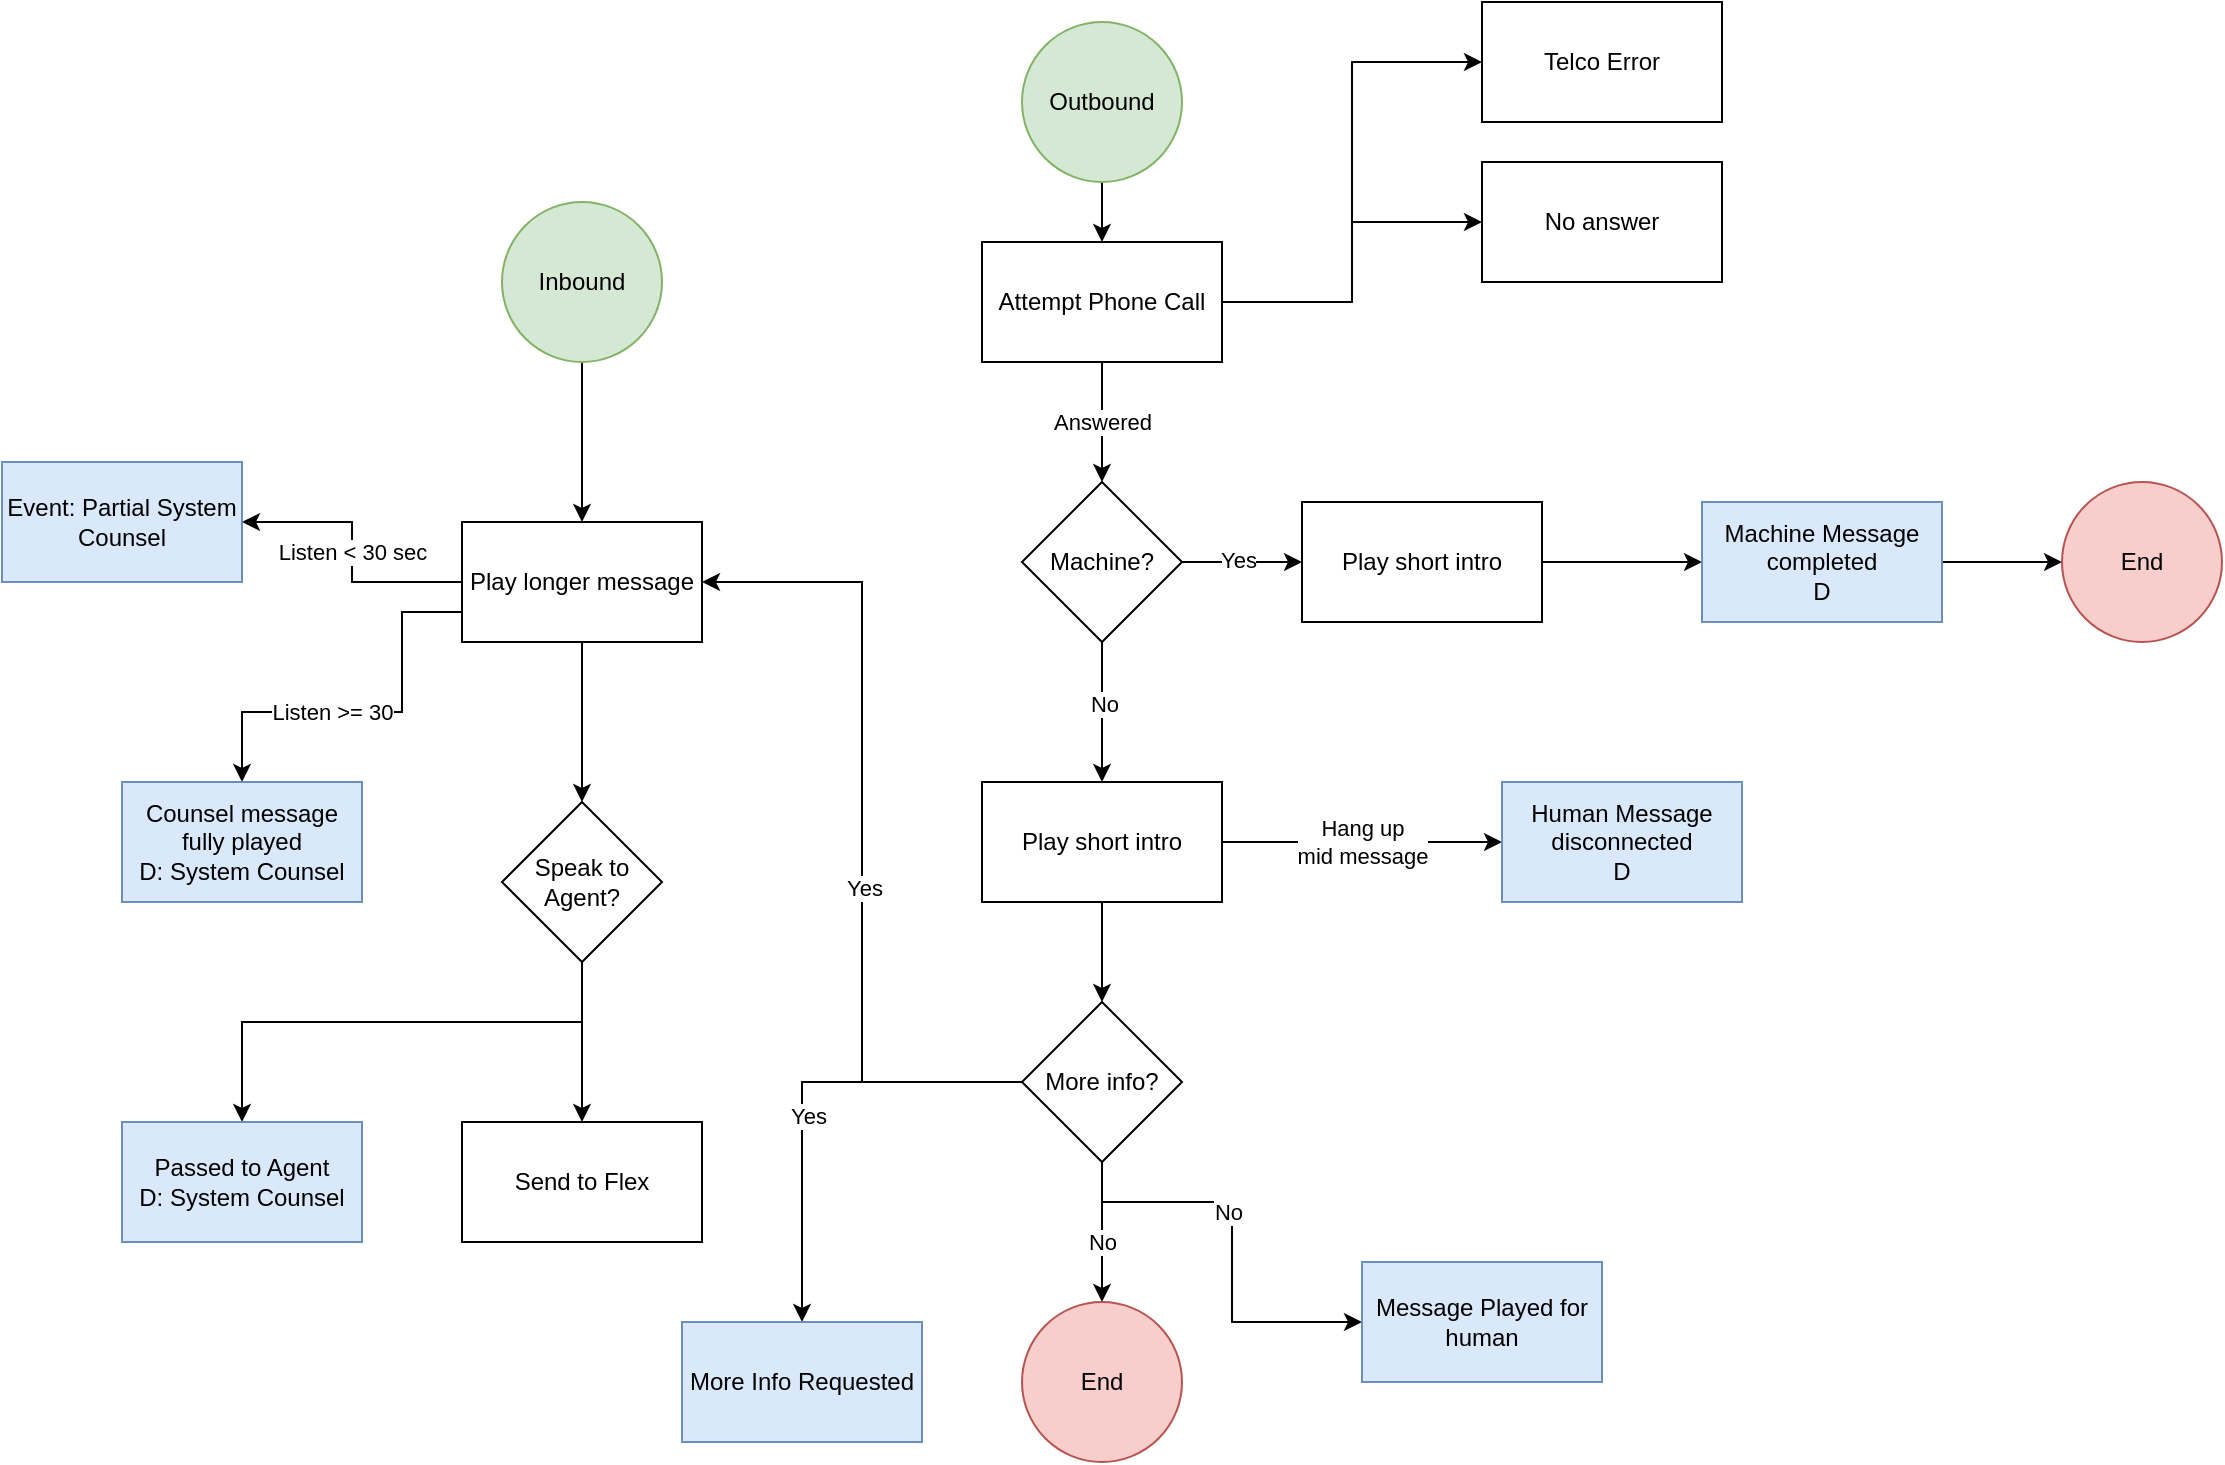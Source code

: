<mxfile version="17.4.3" type="github">
  <diagram id="5HC-pcOWHWcu-DSq-r_J" name="Page-1">
    <mxGraphModel dx="1757" dy="1078" grid="1" gridSize="10" guides="1" tooltips="1" connect="1" arrows="1" fold="1" page="1" pageScale="1" pageWidth="850" pageHeight="1100" math="0" shadow="0">
      <root>
        <mxCell id="0" />
        <mxCell id="1" parent="0" />
        <mxCell id="h_MuEBLozcbpam1zxxS4-10" style="edgeStyle=orthogonalEdgeStyle;rounded=0;orthogonalLoop=1;jettySize=auto;html=1;entryX=0.5;entryY=0;entryDx=0;entryDy=0;" edge="1" parent="1" source="h_MuEBLozcbpam1zxxS4-1" target="h_MuEBLozcbpam1zxxS4-43">
          <mxGeometry relative="1" as="geometry" />
        </mxCell>
        <mxCell id="h_MuEBLozcbpam1zxxS4-1" value="Outbound" style="ellipse;whiteSpace=wrap;html=1;aspect=fixed;fillColor=#d5e8d4;strokeColor=#82b366;" vertex="1" parent="1">
          <mxGeometry x="550" y="60" width="80" height="80" as="geometry" />
        </mxCell>
        <mxCell id="h_MuEBLozcbpam1zxxS4-14" style="edgeStyle=orthogonalEdgeStyle;rounded=0;orthogonalLoop=1;jettySize=auto;html=1;" edge="1" parent="1" source="h_MuEBLozcbpam1zxxS4-2" target="h_MuEBLozcbpam1zxxS4-5">
          <mxGeometry relative="1" as="geometry" />
        </mxCell>
        <mxCell id="h_MuEBLozcbpam1zxxS4-2" value="Inbound" style="ellipse;whiteSpace=wrap;html=1;aspect=fixed;fillColor=#d5e8d4;strokeColor=#82b366;" vertex="1" parent="1">
          <mxGeometry x="290" y="150" width="80" height="80" as="geometry" />
        </mxCell>
        <mxCell id="h_MuEBLozcbpam1zxxS4-12" style="edgeStyle=orthogonalEdgeStyle;rounded=0;orthogonalLoop=1;jettySize=auto;html=1;" edge="1" parent="1" source="h_MuEBLozcbpam1zxxS4-3" target="h_MuEBLozcbpam1zxxS4-11">
          <mxGeometry relative="1" as="geometry" />
        </mxCell>
        <mxCell id="h_MuEBLozcbpam1zxxS4-29" value="Hang up &lt;br&gt;mid message" style="edgeStyle=orthogonalEdgeStyle;rounded=0;orthogonalLoop=1;jettySize=auto;html=1;" edge="1" parent="1" source="h_MuEBLozcbpam1zxxS4-3" target="h_MuEBLozcbpam1zxxS4-28">
          <mxGeometry relative="1" as="geometry" />
        </mxCell>
        <mxCell id="h_MuEBLozcbpam1zxxS4-31" style="edgeStyle=orthogonalEdgeStyle;rounded=0;orthogonalLoop=1;jettySize=auto;html=1;entryX=0;entryY=0.5;entryDx=0;entryDy=0;" edge="1" parent="1" target="h_MuEBLozcbpam1zxxS4-30">
          <mxGeometry relative="1" as="geometry">
            <mxPoint x="590" y="630" as="sourcePoint" />
            <Array as="points">
              <mxPoint x="590" y="650" />
              <mxPoint x="655" y="650" />
              <mxPoint x="655" y="710" />
            </Array>
          </mxGeometry>
        </mxCell>
        <mxCell id="h_MuEBLozcbpam1zxxS4-32" value="No" style="edgeLabel;html=1;align=center;verticalAlign=middle;resizable=0;points=[];" vertex="1" connectable="0" parent="h_MuEBLozcbpam1zxxS4-31">
          <mxGeometry x="-0.141" y="-2" relative="1" as="geometry">
            <mxPoint as="offset" />
          </mxGeometry>
        </mxCell>
        <mxCell id="h_MuEBLozcbpam1zxxS4-3" value="Play short intro" style="rounded=0;whiteSpace=wrap;html=1;" vertex="1" parent="1">
          <mxGeometry x="530" y="440" width="120" height="60" as="geometry" />
        </mxCell>
        <mxCell id="h_MuEBLozcbpam1zxxS4-6" style="edgeStyle=orthogonalEdgeStyle;rounded=0;orthogonalLoop=1;jettySize=auto;html=1;" edge="1" parent="1" source="h_MuEBLozcbpam1zxxS4-4" target="h_MuEBLozcbpam1zxxS4-3">
          <mxGeometry relative="1" as="geometry" />
        </mxCell>
        <mxCell id="h_MuEBLozcbpam1zxxS4-7" value="No" style="edgeLabel;html=1;align=center;verticalAlign=middle;resizable=0;points=[];" vertex="1" connectable="0" parent="h_MuEBLozcbpam1zxxS4-6">
          <mxGeometry x="-0.114" y="1" relative="1" as="geometry">
            <mxPoint as="offset" />
          </mxGeometry>
        </mxCell>
        <mxCell id="h_MuEBLozcbpam1zxxS4-9" style="edgeStyle=orthogonalEdgeStyle;rounded=0;orthogonalLoop=1;jettySize=auto;html=1;" edge="1" parent="1" source="h_MuEBLozcbpam1zxxS4-4" target="h_MuEBLozcbpam1zxxS4-8">
          <mxGeometry relative="1" as="geometry" />
        </mxCell>
        <mxCell id="h_MuEBLozcbpam1zxxS4-23" value="Yes" style="edgeLabel;html=1;align=center;verticalAlign=middle;resizable=0;points=[];" vertex="1" connectable="0" parent="h_MuEBLozcbpam1zxxS4-9">
          <mxGeometry x="-0.067" y="1" relative="1" as="geometry">
            <mxPoint as="offset" />
          </mxGeometry>
        </mxCell>
        <mxCell id="h_MuEBLozcbpam1zxxS4-4" value="Machine?" style="rhombus;whiteSpace=wrap;html=1;" vertex="1" parent="1">
          <mxGeometry x="550" y="290" width="80" height="80" as="geometry" />
        </mxCell>
        <mxCell id="h_MuEBLozcbpam1zxxS4-16" style="edgeStyle=orthogonalEdgeStyle;rounded=0;orthogonalLoop=1;jettySize=auto;html=1;" edge="1" parent="1" source="h_MuEBLozcbpam1zxxS4-5" target="h_MuEBLozcbpam1zxxS4-15">
          <mxGeometry relative="1" as="geometry" />
        </mxCell>
        <mxCell id="h_MuEBLozcbpam1zxxS4-37" style="edgeStyle=orthogonalEdgeStyle;rounded=0;orthogonalLoop=1;jettySize=auto;html=1;exitX=0;exitY=0.75;exitDx=0;exitDy=0;entryX=0.5;entryY=0;entryDx=0;entryDy=0;" edge="1" parent="1" source="h_MuEBLozcbpam1zxxS4-5" target="h_MuEBLozcbpam1zxxS4-36">
          <mxGeometry relative="1" as="geometry">
            <Array as="points">
              <mxPoint x="240" y="355" />
              <mxPoint x="240" y="405" />
              <mxPoint x="160" y="405" />
            </Array>
          </mxGeometry>
        </mxCell>
        <mxCell id="h_MuEBLozcbpam1zxxS4-38" value="Listen &amp;gt;= 30" style="edgeLabel;html=1;align=center;verticalAlign=middle;resizable=0;points=[];" vertex="1" connectable="0" parent="h_MuEBLozcbpam1zxxS4-37">
          <mxGeometry x="0.181" relative="1" as="geometry">
            <mxPoint as="offset" />
          </mxGeometry>
        </mxCell>
        <mxCell id="h_MuEBLozcbpam1zxxS4-40" value="Listen &amp;lt; 30 sec" style="edgeStyle=orthogonalEdgeStyle;rounded=0;orthogonalLoop=1;jettySize=auto;html=1;" edge="1" parent="1" source="h_MuEBLozcbpam1zxxS4-5" target="h_MuEBLozcbpam1zxxS4-39">
          <mxGeometry relative="1" as="geometry" />
        </mxCell>
        <mxCell id="h_MuEBLozcbpam1zxxS4-5" value="Play longer message" style="rounded=0;whiteSpace=wrap;html=1;" vertex="1" parent="1">
          <mxGeometry x="270" y="310" width="120" height="60" as="geometry" />
        </mxCell>
        <mxCell id="h_MuEBLozcbpam1zxxS4-25" value="" style="edgeStyle=orthogonalEdgeStyle;rounded=0;orthogonalLoop=1;jettySize=auto;html=1;" edge="1" parent="1" source="h_MuEBLozcbpam1zxxS4-8" target="h_MuEBLozcbpam1zxxS4-24">
          <mxGeometry relative="1" as="geometry" />
        </mxCell>
        <mxCell id="h_MuEBLozcbpam1zxxS4-8" value="Play short intro" style="rounded=0;whiteSpace=wrap;html=1;" vertex="1" parent="1">
          <mxGeometry x="690" y="300" width="120" height="60" as="geometry" />
        </mxCell>
        <mxCell id="h_MuEBLozcbpam1zxxS4-13" style="edgeStyle=orthogonalEdgeStyle;rounded=0;orthogonalLoop=1;jettySize=auto;html=1;entryX=1;entryY=0.5;entryDx=0;entryDy=0;" edge="1" parent="1" source="h_MuEBLozcbpam1zxxS4-11" target="h_MuEBLozcbpam1zxxS4-5">
          <mxGeometry relative="1" as="geometry" />
        </mxCell>
        <mxCell id="h_MuEBLozcbpam1zxxS4-21" value="Yes" style="edgeLabel;html=1;align=center;verticalAlign=middle;resizable=0;points=[];" vertex="1" connectable="0" parent="h_MuEBLozcbpam1zxxS4-13">
          <mxGeometry x="-0.137" y="-1" relative="1" as="geometry">
            <mxPoint as="offset" />
          </mxGeometry>
        </mxCell>
        <mxCell id="h_MuEBLozcbpam1zxxS4-20" style="edgeStyle=orthogonalEdgeStyle;rounded=0;orthogonalLoop=1;jettySize=auto;html=1;" edge="1" parent="1" source="h_MuEBLozcbpam1zxxS4-11" target="h_MuEBLozcbpam1zxxS4-19">
          <mxGeometry relative="1" as="geometry" />
        </mxCell>
        <mxCell id="h_MuEBLozcbpam1zxxS4-22" value="No" style="edgeLabel;html=1;align=center;verticalAlign=middle;resizable=0;points=[];" vertex="1" connectable="0" parent="h_MuEBLozcbpam1zxxS4-20">
          <mxGeometry x="0.143" relative="1" as="geometry">
            <mxPoint as="offset" />
          </mxGeometry>
        </mxCell>
        <mxCell id="h_MuEBLozcbpam1zxxS4-34" style="edgeStyle=orthogonalEdgeStyle;rounded=0;orthogonalLoop=1;jettySize=auto;html=1;entryX=0.5;entryY=0;entryDx=0;entryDy=0;" edge="1" parent="1" source="h_MuEBLozcbpam1zxxS4-11" target="h_MuEBLozcbpam1zxxS4-33">
          <mxGeometry relative="1" as="geometry" />
        </mxCell>
        <mxCell id="h_MuEBLozcbpam1zxxS4-35" value="Yes" style="edgeLabel;html=1;align=center;verticalAlign=middle;resizable=0;points=[];" vertex="1" connectable="0" parent="h_MuEBLozcbpam1zxxS4-34">
          <mxGeometry x="0.104" y="3" relative="1" as="geometry">
            <mxPoint as="offset" />
          </mxGeometry>
        </mxCell>
        <mxCell id="h_MuEBLozcbpam1zxxS4-11" value="More info?" style="rhombus;whiteSpace=wrap;html=1;" vertex="1" parent="1">
          <mxGeometry x="550" y="550" width="80" height="80" as="geometry" />
        </mxCell>
        <mxCell id="h_MuEBLozcbpam1zxxS4-18" style="edgeStyle=orthogonalEdgeStyle;rounded=0;orthogonalLoop=1;jettySize=auto;html=1;entryX=0.5;entryY=0;entryDx=0;entryDy=0;" edge="1" parent="1" source="h_MuEBLozcbpam1zxxS4-15" target="h_MuEBLozcbpam1zxxS4-17">
          <mxGeometry relative="1" as="geometry" />
        </mxCell>
        <mxCell id="h_MuEBLozcbpam1zxxS4-42" style="edgeStyle=orthogonalEdgeStyle;rounded=0;orthogonalLoop=1;jettySize=auto;html=1;" edge="1" parent="1" source="h_MuEBLozcbpam1zxxS4-15" target="h_MuEBLozcbpam1zxxS4-41">
          <mxGeometry relative="1" as="geometry">
            <Array as="points">
              <mxPoint x="330" y="560" />
              <mxPoint x="160" y="560" />
            </Array>
          </mxGeometry>
        </mxCell>
        <mxCell id="h_MuEBLozcbpam1zxxS4-15" value="Speak to Agent?" style="rhombus;whiteSpace=wrap;html=1;" vertex="1" parent="1">
          <mxGeometry x="290" y="450" width="80" height="80" as="geometry" />
        </mxCell>
        <mxCell id="h_MuEBLozcbpam1zxxS4-17" value="Send to Flex" style="rounded=0;whiteSpace=wrap;html=1;" vertex="1" parent="1">
          <mxGeometry x="270" y="610" width="120" height="60" as="geometry" />
        </mxCell>
        <mxCell id="h_MuEBLozcbpam1zxxS4-19" value="End" style="ellipse;whiteSpace=wrap;html=1;aspect=fixed;fillColor=#f8cecc;strokeColor=#b85450;" vertex="1" parent="1">
          <mxGeometry x="550" y="700" width="80" height="80" as="geometry" />
        </mxCell>
        <mxCell id="h_MuEBLozcbpam1zxxS4-27" style="edgeStyle=orthogonalEdgeStyle;rounded=0;orthogonalLoop=1;jettySize=auto;html=1;" edge="1" parent="1" source="h_MuEBLozcbpam1zxxS4-24" target="h_MuEBLozcbpam1zxxS4-26">
          <mxGeometry relative="1" as="geometry" />
        </mxCell>
        <mxCell id="h_MuEBLozcbpam1zxxS4-24" value="Machine Message completed&lt;br&gt;D" style="whiteSpace=wrap;html=1;rounded=0;fillColor=#dae8fc;strokeColor=#6c8ebf;" vertex="1" parent="1">
          <mxGeometry x="890" y="300" width="120" height="60" as="geometry" />
        </mxCell>
        <mxCell id="h_MuEBLozcbpam1zxxS4-26" value="End" style="ellipse;whiteSpace=wrap;html=1;aspect=fixed;fillColor=#f8cecc;strokeColor=#b85450;" vertex="1" parent="1">
          <mxGeometry x="1070" y="290" width="80" height="80" as="geometry" />
        </mxCell>
        <mxCell id="h_MuEBLozcbpam1zxxS4-28" value="Human Message disconnected&lt;br&gt;D" style="whiteSpace=wrap;html=1;rounded=0;fillColor=#dae8fc;strokeColor=#6c8ebf;" vertex="1" parent="1">
          <mxGeometry x="790" y="440" width="120" height="60" as="geometry" />
        </mxCell>
        <mxCell id="h_MuEBLozcbpam1zxxS4-30" value="Message Played for human" style="whiteSpace=wrap;html=1;rounded=0;fillColor=#dae8fc;strokeColor=#6c8ebf;" vertex="1" parent="1">
          <mxGeometry x="720" y="680" width="120" height="60" as="geometry" />
        </mxCell>
        <mxCell id="h_MuEBLozcbpam1zxxS4-33" value="More Info Requested" style="whiteSpace=wrap;html=1;rounded=0;fillColor=#dae8fc;strokeColor=#6c8ebf;" vertex="1" parent="1">
          <mxGeometry x="380" y="710" width="120" height="60" as="geometry" />
        </mxCell>
        <mxCell id="h_MuEBLozcbpam1zxxS4-36" value="Counsel message fully played&lt;br&gt;D:&amp;nbsp;System Counsel" style="whiteSpace=wrap;html=1;rounded=0;fillColor=#dae8fc;strokeColor=#6c8ebf;" vertex="1" parent="1">
          <mxGeometry x="100" y="440" width="120" height="60" as="geometry" />
        </mxCell>
        <mxCell id="h_MuEBLozcbpam1zxxS4-39" value="Event: Partial System Counsel" style="whiteSpace=wrap;html=1;rounded=0;fillColor=#dae8fc;strokeColor=#6c8ebf;" vertex="1" parent="1">
          <mxGeometry x="40" y="280" width="120" height="60" as="geometry" />
        </mxCell>
        <mxCell id="h_MuEBLozcbpam1zxxS4-41" value="Passed to Agent&lt;br&gt;D:&amp;nbsp;System Counsel" style="whiteSpace=wrap;html=1;rounded=0;fillColor=#dae8fc;strokeColor=#6c8ebf;" vertex="1" parent="1">
          <mxGeometry x="100" y="610" width="120" height="60" as="geometry" />
        </mxCell>
        <mxCell id="h_MuEBLozcbpam1zxxS4-44" value="Answered" style="edgeStyle=orthogonalEdgeStyle;rounded=0;orthogonalLoop=1;jettySize=auto;html=1;entryX=0.5;entryY=0;entryDx=0;entryDy=0;" edge="1" parent="1" source="h_MuEBLozcbpam1zxxS4-43" target="h_MuEBLozcbpam1zxxS4-4">
          <mxGeometry relative="1" as="geometry" />
        </mxCell>
        <mxCell id="h_MuEBLozcbpam1zxxS4-46" value="" style="edgeStyle=orthogonalEdgeStyle;rounded=0;orthogonalLoop=1;jettySize=auto;html=1;" edge="1" parent="1" source="h_MuEBLozcbpam1zxxS4-43" target="h_MuEBLozcbpam1zxxS4-45">
          <mxGeometry relative="1" as="geometry" />
        </mxCell>
        <mxCell id="h_MuEBLozcbpam1zxxS4-48" style="edgeStyle=orthogonalEdgeStyle;rounded=0;orthogonalLoop=1;jettySize=auto;html=1;entryX=0;entryY=0.5;entryDx=0;entryDy=0;" edge="1" parent="1" source="h_MuEBLozcbpam1zxxS4-43" target="h_MuEBLozcbpam1zxxS4-47">
          <mxGeometry relative="1" as="geometry" />
        </mxCell>
        <mxCell id="h_MuEBLozcbpam1zxxS4-43" value="Attempt Phone Call" style="rounded=0;whiteSpace=wrap;html=1;" vertex="1" parent="1">
          <mxGeometry x="530" y="170" width="120" height="60" as="geometry" />
        </mxCell>
        <mxCell id="h_MuEBLozcbpam1zxxS4-45" value="No answer" style="whiteSpace=wrap;html=1;rounded=0;" vertex="1" parent="1">
          <mxGeometry x="780" y="130" width="120" height="60" as="geometry" />
        </mxCell>
        <mxCell id="h_MuEBLozcbpam1zxxS4-47" value="Telco Error" style="whiteSpace=wrap;html=1;rounded=0;" vertex="1" parent="1">
          <mxGeometry x="780" y="50" width="120" height="60" as="geometry" />
        </mxCell>
      </root>
    </mxGraphModel>
  </diagram>
</mxfile>

